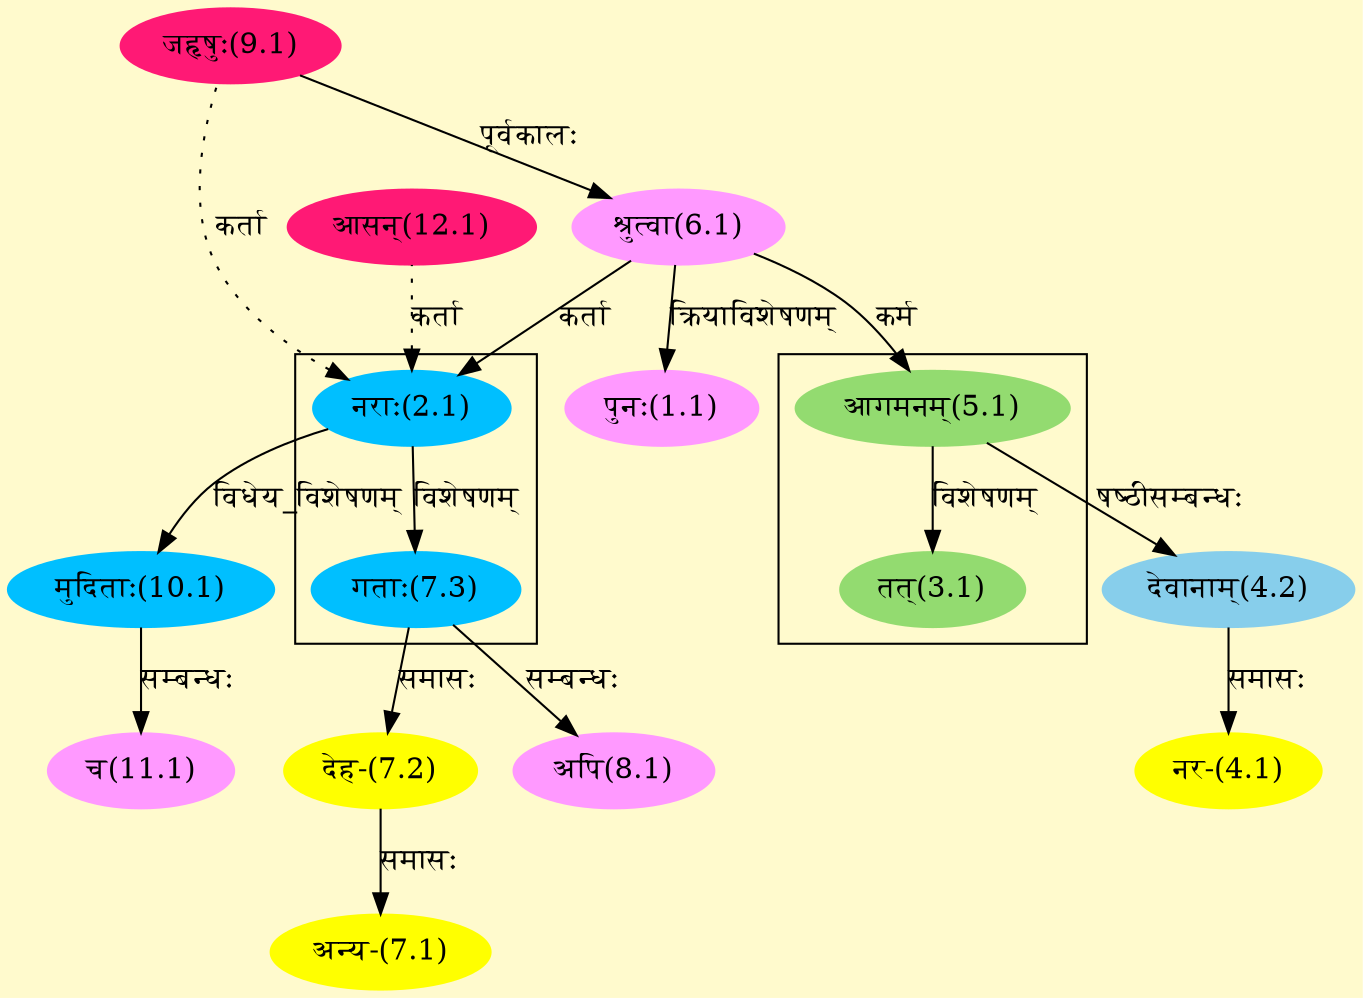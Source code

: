digraph G{
rankdir=BT;
 compound=true;
 bgcolor="lemonchiffon1";

subgraph cluster_1{
Node3_1 [style=filled, color="#93DB70" label = "तत्(3.1)"]
Node5_1 [style=filled, color="#93DB70" label = "आगमनम्(5.1)"]

}

subgraph cluster_2{
Node7_3 [style=filled, color="#00BFFF" label = "गताः(7.3)"]
Node2_1 [style=filled, color="#00BFFF" label = "नराः(2.1)"]

}
Node1_1 [style=filled, color="#FF99FF" label = "पुनः(1.1)"]
Node6_1 [style=filled, color="#FF99FF" label = "श्रुत्वा(6.1)"]
Node2_1 [style=filled, color="#00BFFF" label = "नराः(2.1)"]
Node9_1 [style=filled, color="#FF1975" label = "जहृषुः(9.1)"]
Node12_1 [style=filled, color="#FF1975" label = "आसन्(12.1)"]
Node4_1 [style=filled, color="#FFFF00" label = "नर-(4.1)"]
Node4_2 [style=filled, color="#87CEEB" label = "देवानाम्(4.2)"]
Node5_1 [style=filled, color="#93DB70" label = "आगमनम्(5.1)"]
Node7_1 [style=filled, color="#FFFF00" label = "अन्य-(7.1)"]
Node7_2 [style=filled, color="#FFFF00" label = "देह-(7.2)"]
Node7_3 [style=filled, color="#00BFFF" label = "गताः(7.3)"]
Node8_1 [style=filled, color="#FF99FF" label = "अपि(8.1)"]
Node [style=filled, color="" label = "()"]
Node10_1 [style=filled, color="#00BFFF" label = "मुदिताः(10.1)"]
Node11_1 [style=filled, color="#FF99FF" label = "च(11.1)"]
/* Start of Relations section */

Node1_1 -> Node6_1 [  label="क्रियाविशेषणम्"  dir="back" ]
Node2_1 -> Node6_1 [  label="कर्ता"  dir="back" ]
Node2_1 -> Node9_1 [ style=dotted label="कर्ता"  dir="back" ]
Node2_1 -> Node12_1 [ style=dotted label="कर्ता"  dir="back" ]
Node3_1 -> Node5_1 [  label="विशेषणम्"  dir="back" ]
Node4_1 -> Node4_2 [  label="समासः"  dir="back" ]
Node4_2 -> Node5_1 [  label="षष्ठीसम्बन्धः"  dir="back" ]
Node5_1 -> Node6_1 [  label="कर्म"  dir="back" ]
Node6_1 -> Node9_1 [  label="पूर्वकालः"  dir="back" ]
Node7_1 -> Node7_2 [  label="समासः"  dir="back" ]
Node7_2 -> Node7_3 [  label="समासः"  dir="back" ]
Node7_3 -> Node2_1 [  label="विशेषणम्"  dir="back" ]
Node8_1 -> Node7_3 [  label="सम्बन्धः"  dir="back" ]
Node10_1 -> Node2_1 [  label="विधेय_विशेषणम्"  dir="back" ]
Node11_1 -> Node10_1 [  label="सम्बन्धः"  dir="back" ]
}
